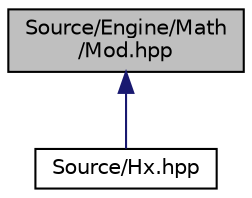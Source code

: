 digraph "Source/Engine/Math/Mod.hpp"
{
  edge [fontname="Helvetica",fontsize="10",labelfontname="Helvetica",labelfontsize="10"];
  node [fontname="Helvetica",fontsize="10",shape=record];
  Node18 [label="Source/Engine/Math\l/Mod.hpp",height=0.2,width=0.4,color="black", fillcolor="grey75", style="filled", fontcolor="black"];
  Node18 -> Node19 [dir="back",color="midnightblue",fontsize="10",style="solid",fontname="Helvetica"];
  Node19 [label="Source/Hx.hpp",height=0.2,width=0.4,color="black", fillcolor="white", style="filled",URL="$Hx_8hpp.html"];
}

